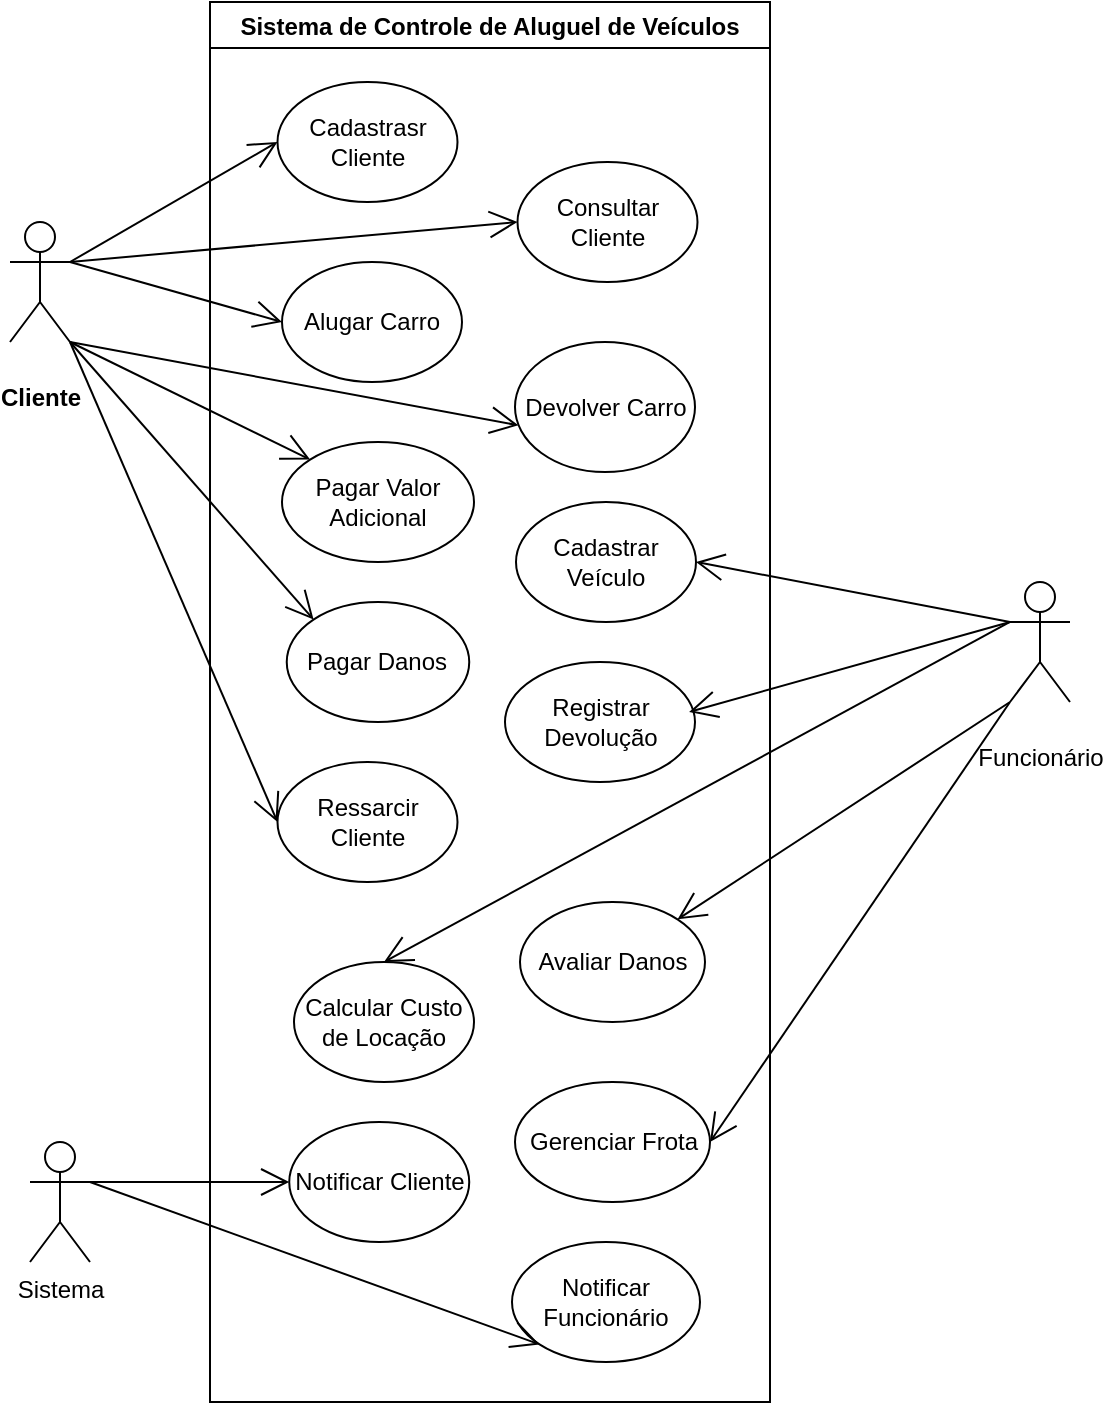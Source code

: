 <mxfile version="21.7.5" type="device">
  <diagram name="Página-1" id="xz11PuIIl01H05Sq7JaQ">
    <mxGraphModel dx="720" dy="430" grid="1" gridSize="10" guides="1" tooltips="1" connect="1" arrows="1" fold="1" page="1" pageScale="1" pageWidth="827" pageHeight="1169" math="0" shadow="0">
      <root>
        <mxCell id="0" />
        <mxCell id="1" parent="0" />
        <mxCell id="wLiJs4UuvhKxHsXHWQV4-1" value="Sistema de Controle de Aluguel de Veículos" style="swimlane;" vertex="1" parent="1">
          <mxGeometry x="240" y="40" width="280" height="700" as="geometry" />
        </mxCell>
        <mxCell id="wLiJs4UuvhKxHsXHWQV4-15" value="Cadastrasr Cliente" style="ellipse;whiteSpace=wrap;html=1;" vertex="1" parent="wLiJs4UuvhKxHsXHWQV4-1">
          <mxGeometry x="33.75" y="40" width="90" height="60" as="geometry" />
        </mxCell>
        <mxCell id="wLiJs4UuvhKxHsXHWQV4-16" value="Consultar Cliente" style="ellipse;whiteSpace=wrap;html=1;" vertex="1" parent="wLiJs4UuvhKxHsXHWQV4-1">
          <mxGeometry x="153.75" y="80" width="90" height="60" as="geometry" />
        </mxCell>
        <mxCell id="wLiJs4UuvhKxHsXHWQV4-17" value="Alugar Carro" style="ellipse;whiteSpace=wrap;html=1;" vertex="1" parent="wLiJs4UuvhKxHsXHWQV4-1">
          <mxGeometry x="36" y="130" width="90" height="60" as="geometry" />
        </mxCell>
        <mxCell id="wLiJs4UuvhKxHsXHWQV4-18" value="Devolver Carro" style="ellipse;whiteSpace=wrap;html=1;" vertex="1" parent="wLiJs4UuvhKxHsXHWQV4-1">
          <mxGeometry x="152.5" y="170" width="90" height="65" as="geometry" />
        </mxCell>
        <mxCell id="wLiJs4UuvhKxHsXHWQV4-19" value="Pagar Valor Adicional" style="ellipse;whiteSpace=wrap;html=1;" vertex="1" parent="wLiJs4UuvhKxHsXHWQV4-1">
          <mxGeometry x="36" y="220" width="96" height="60" as="geometry" />
        </mxCell>
        <mxCell id="wLiJs4UuvhKxHsXHWQV4-20" value="Ressarcir Cliente" style="ellipse;whiteSpace=wrap;html=1;" vertex="1" parent="wLiJs4UuvhKxHsXHWQV4-1">
          <mxGeometry x="33.75" y="380" width="90" height="60" as="geometry" />
        </mxCell>
        <mxCell id="wLiJs4UuvhKxHsXHWQV4-22" value="Registrar Devolução" style="ellipse;whiteSpace=wrap;html=1;" vertex="1" parent="wLiJs4UuvhKxHsXHWQV4-1">
          <mxGeometry x="147.5" y="330" width="95" height="60" as="geometry" />
        </mxCell>
        <mxCell id="wLiJs4UuvhKxHsXHWQV4-23" value="Calcular Custo de Locação" style="ellipse;whiteSpace=wrap;html=1;" vertex="1" parent="wLiJs4UuvhKxHsXHWQV4-1">
          <mxGeometry x="42" y="480" width="90" height="60" as="geometry" />
        </mxCell>
        <mxCell id="wLiJs4UuvhKxHsXHWQV4-24" value="Avaliar Danos" style="ellipse;whiteSpace=wrap;html=1;" vertex="1" parent="wLiJs4UuvhKxHsXHWQV4-1">
          <mxGeometry x="155" y="450" width="92.5" height="60" as="geometry" />
        </mxCell>
        <mxCell id="wLiJs4UuvhKxHsXHWQV4-25" value="Gerenciar Frota" style="ellipse;whiteSpace=wrap;html=1;" vertex="1" parent="wLiJs4UuvhKxHsXHWQV4-1">
          <mxGeometry x="152.5" y="540" width="97.5" height="60" as="geometry" />
        </mxCell>
        <mxCell id="wLiJs4UuvhKxHsXHWQV4-26" value="Pagar Danos" style="ellipse;whiteSpace=wrap;html=1;" vertex="1" parent="wLiJs4UuvhKxHsXHWQV4-1">
          <mxGeometry x="38.37" y="300" width="91.25" height="60" as="geometry" />
        </mxCell>
        <mxCell id="wLiJs4UuvhKxHsXHWQV4-27" value="Notificar Cliente" style="ellipse;whiteSpace=wrap;html=1;" vertex="1" parent="wLiJs4UuvhKxHsXHWQV4-1">
          <mxGeometry x="39.62" y="560" width="90" height="60" as="geometry" />
        </mxCell>
        <mxCell id="wLiJs4UuvhKxHsXHWQV4-28" value="Notificar Funcionário" style="ellipse;whiteSpace=wrap;html=1;" vertex="1" parent="wLiJs4UuvhKxHsXHWQV4-1">
          <mxGeometry x="151" y="620" width="94" height="60" as="geometry" />
        </mxCell>
        <mxCell id="wLiJs4UuvhKxHsXHWQV4-21" value="Cadastrar Veículo" style="ellipse;whiteSpace=wrap;html=1;" vertex="1" parent="wLiJs4UuvhKxHsXHWQV4-1">
          <mxGeometry x="153" y="250" width="90" height="60" as="geometry" />
        </mxCell>
        <mxCell id="wLiJs4UuvhKxHsXHWQV4-42" value="" style="endArrow=open;endFill=1;endSize=12;html=1;rounded=0;entryX=0;entryY=1;entryDx=0;entryDy=0;" edge="1" parent="wLiJs4UuvhKxHsXHWQV4-1" target="wLiJs4UuvhKxHsXHWQV4-28">
          <mxGeometry width="160" relative="1" as="geometry">
            <mxPoint x="-60" y="590" as="sourcePoint" />
            <mxPoint x="132" y="660" as="targetPoint" />
          </mxGeometry>
        </mxCell>
        <mxCell id="wLiJs4UuvhKxHsXHWQV4-2" value="&#xa;&lt;strong&gt;Cliente&lt;/strong&gt;&#xa;&#xa;" style="shape=umlActor;verticalLabelPosition=bottom;verticalAlign=top;html=1;" vertex="1" parent="1">
          <mxGeometry x="140" y="150" width="30" height="60" as="geometry" />
        </mxCell>
        <mxCell id="wLiJs4UuvhKxHsXHWQV4-8" value="&#xa;Funcionário&#xa;&#xa;" style="shape=umlActor;verticalLabelPosition=bottom;verticalAlign=top;html=1;" vertex="1" parent="1">
          <mxGeometry x="640" y="330" width="30" height="60" as="geometry" />
        </mxCell>
        <mxCell id="wLiJs4UuvhKxHsXHWQV4-13" value="Sistema&lt;br&gt;" style="shape=umlActor;verticalLabelPosition=bottom;verticalAlign=top;html=1;" vertex="1" parent="1">
          <mxGeometry x="150" y="610" width="30" height="60" as="geometry" />
        </mxCell>
        <mxCell id="wLiJs4UuvhKxHsXHWQV4-29" value="" style="endArrow=open;endFill=1;endSize=12;html=1;rounded=0;entryX=0;entryY=0.5;entryDx=0;entryDy=0;" edge="1" parent="1" target="wLiJs4UuvhKxHsXHWQV4-15">
          <mxGeometry width="160" relative="1" as="geometry">
            <mxPoint x="170" y="170" as="sourcePoint" />
            <mxPoint x="330" y="170" as="targetPoint" />
          </mxGeometry>
        </mxCell>
        <mxCell id="wLiJs4UuvhKxHsXHWQV4-30" value="" style="endArrow=open;endFill=1;endSize=12;html=1;rounded=0;entryX=0;entryY=0.5;entryDx=0;entryDy=0;" edge="1" parent="1" target="wLiJs4UuvhKxHsXHWQV4-16">
          <mxGeometry width="160" relative="1" as="geometry">
            <mxPoint x="170" y="170" as="sourcePoint" />
            <mxPoint x="330" y="170" as="targetPoint" />
          </mxGeometry>
        </mxCell>
        <mxCell id="wLiJs4UuvhKxHsXHWQV4-31" value="" style="endArrow=open;endFill=1;endSize=12;html=1;rounded=0;entryX=0;entryY=0.5;entryDx=0;entryDy=0;" edge="1" parent="1" target="wLiJs4UuvhKxHsXHWQV4-17">
          <mxGeometry width="160" relative="1" as="geometry">
            <mxPoint x="170" y="170" as="sourcePoint" />
            <mxPoint x="330" y="170" as="targetPoint" />
          </mxGeometry>
        </mxCell>
        <mxCell id="wLiJs4UuvhKxHsXHWQV4-32" value="" style="endArrow=open;endFill=1;endSize=12;html=1;rounded=0;entryX=0.019;entryY=0.641;entryDx=0;entryDy=0;entryPerimeter=0;exitX=1;exitY=1;exitDx=0;exitDy=0;exitPerimeter=0;" edge="1" parent="1" source="wLiJs4UuvhKxHsXHWQV4-2" target="wLiJs4UuvhKxHsXHWQV4-18">
          <mxGeometry width="160" relative="1" as="geometry">
            <mxPoint x="170" y="170" as="sourcePoint" />
            <mxPoint x="330" y="170" as="targetPoint" />
          </mxGeometry>
        </mxCell>
        <mxCell id="wLiJs4UuvhKxHsXHWQV4-33" value="" style="endArrow=open;endFill=1;endSize=12;html=1;rounded=0;entryX=0;entryY=0;entryDx=0;entryDy=0;" edge="1" parent="1" target="wLiJs4UuvhKxHsXHWQV4-19">
          <mxGeometry width="160" relative="1" as="geometry">
            <mxPoint x="170" y="210" as="sourcePoint" />
            <mxPoint x="330" y="210" as="targetPoint" />
          </mxGeometry>
        </mxCell>
        <mxCell id="wLiJs4UuvhKxHsXHWQV4-34" value="" style="endArrow=open;endFill=1;endSize=12;html=1;rounded=0;entryX=0;entryY=0;entryDx=0;entryDy=0;" edge="1" parent="1" target="wLiJs4UuvhKxHsXHWQV4-26">
          <mxGeometry width="160" relative="1" as="geometry">
            <mxPoint x="170" y="210" as="sourcePoint" />
            <mxPoint x="330" y="210" as="targetPoint" />
          </mxGeometry>
        </mxCell>
        <mxCell id="wLiJs4UuvhKxHsXHWQV4-35" value="" style="endArrow=open;endFill=1;endSize=12;html=1;rounded=0;entryX=0;entryY=0.5;entryDx=0;entryDy=0;" edge="1" parent="1" target="wLiJs4UuvhKxHsXHWQV4-20">
          <mxGeometry width="160" relative="1" as="geometry">
            <mxPoint x="170" y="210" as="sourcePoint" />
            <mxPoint x="290" y="280" as="targetPoint" />
          </mxGeometry>
        </mxCell>
        <mxCell id="wLiJs4UuvhKxHsXHWQV4-36" value="" style="endArrow=open;endFill=1;endSize=12;html=1;rounded=0;entryX=0.969;entryY=0.417;entryDx=0;entryDy=0;entryPerimeter=0;exitX=0;exitY=0.333;exitDx=0;exitDy=0;exitPerimeter=0;" edge="1" parent="1" source="wLiJs4UuvhKxHsXHWQV4-8" target="wLiJs4UuvhKxHsXHWQV4-22">
          <mxGeometry width="160" relative="1" as="geometry">
            <mxPoint x="600" y="360" as="sourcePoint" />
            <mxPoint x="500" y="580" as="targetPoint" />
          </mxGeometry>
        </mxCell>
        <mxCell id="wLiJs4UuvhKxHsXHWQV4-37" value="" style="endArrow=open;endFill=1;endSize=12;html=1;rounded=0;exitX=0;exitY=0.333;exitDx=0;exitDy=0;exitPerimeter=0;entryX=1;entryY=0.5;entryDx=0;entryDy=0;" edge="1" parent="1" source="wLiJs4UuvhKxHsXHWQV4-8" target="wLiJs4UuvhKxHsXHWQV4-21">
          <mxGeometry width="160" relative="1" as="geometry">
            <mxPoint x="340" y="500" as="sourcePoint" />
            <mxPoint x="500" y="500" as="targetPoint" />
          </mxGeometry>
        </mxCell>
        <mxCell id="wLiJs4UuvhKxHsXHWQV4-38" value="" style="endArrow=open;endFill=1;endSize=12;html=1;rounded=0;exitX=0;exitY=0.333;exitDx=0;exitDy=0;exitPerimeter=0;entryX=0.5;entryY=0;entryDx=0;entryDy=0;" edge="1" parent="1" source="wLiJs4UuvhKxHsXHWQV4-8" target="wLiJs4UuvhKxHsXHWQV4-23">
          <mxGeometry width="160" relative="1" as="geometry">
            <mxPoint x="340" y="420" as="sourcePoint" />
            <mxPoint x="500" y="420" as="targetPoint" />
          </mxGeometry>
        </mxCell>
        <mxCell id="wLiJs4UuvhKxHsXHWQV4-39" value="" style="endArrow=open;endFill=1;endSize=12;html=1;rounded=0;entryX=1;entryY=0.5;entryDx=0;entryDy=0;" edge="1" parent="1" target="wLiJs4UuvhKxHsXHWQV4-25">
          <mxGeometry width="160" relative="1" as="geometry">
            <mxPoint x="640" y="390" as="sourcePoint" />
            <mxPoint x="500" y="500" as="targetPoint" />
          </mxGeometry>
        </mxCell>
        <mxCell id="wLiJs4UuvhKxHsXHWQV4-40" value="" style="endArrow=open;endFill=1;endSize=12;html=1;rounded=0;exitX=0;exitY=1;exitDx=0;exitDy=0;exitPerimeter=0;" edge="1" parent="1" source="wLiJs4UuvhKxHsXHWQV4-8" target="wLiJs4UuvhKxHsXHWQV4-24">
          <mxGeometry width="160" relative="1" as="geometry">
            <mxPoint x="600" y="400" as="sourcePoint" />
            <mxPoint x="500" y="500" as="targetPoint" />
          </mxGeometry>
        </mxCell>
        <mxCell id="wLiJs4UuvhKxHsXHWQV4-41" value="" style="endArrow=open;endFill=1;endSize=12;html=1;rounded=0;entryX=0;entryY=0.5;entryDx=0;entryDy=0;" edge="1" parent="1" target="wLiJs4UuvhKxHsXHWQV4-27">
          <mxGeometry width="160" relative="1" as="geometry">
            <mxPoint x="180" y="630" as="sourcePoint" />
            <mxPoint x="340" y="630" as="targetPoint" />
          </mxGeometry>
        </mxCell>
      </root>
    </mxGraphModel>
  </diagram>
</mxfile>

